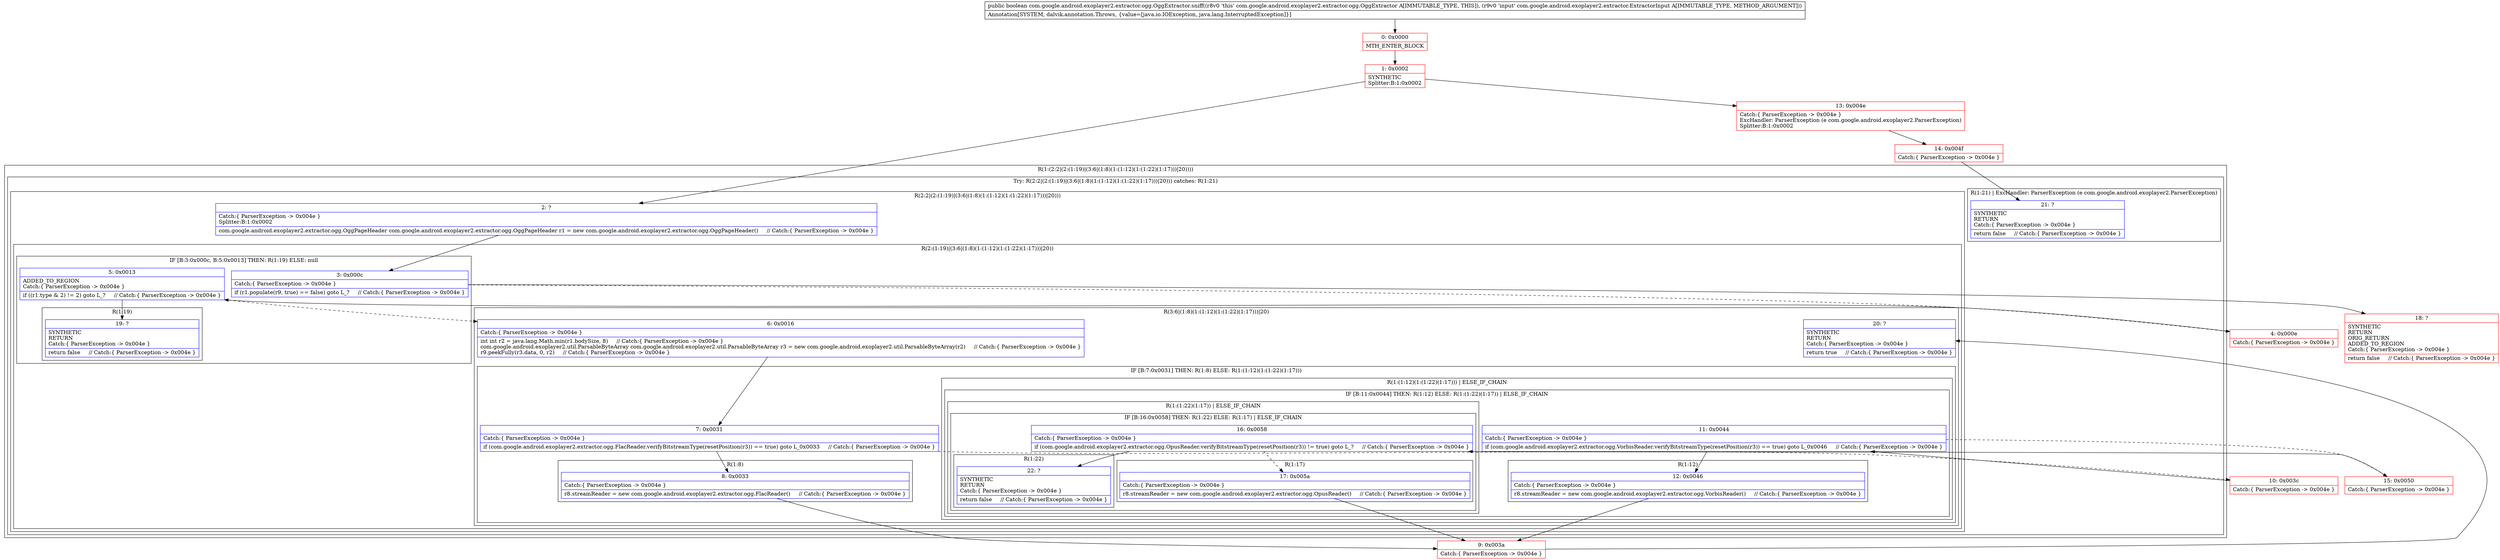 digraph "CFG forcom.google.android.exoplayer2.extractor.ogg.OggExtractor.sniff(Lcom\/google\/android\/exoplayer2\/extractor\/ExtractorInput;)Z" {
subgraph cluster_Region_412936219 {
label = "R(1:(2:2|(2:(1:19)|(3:6|(1:8)(1:(1:12)(1:(1:22)(1:17)))|20))))";
node [shape=record,color=blue];
subgraph cluster_TryCatchRegion_1118033470 {
label = "Try: R(2:2|(2:(1:19)|(3:6|(1:8)(1:(1:12)(1:(1:22)(1:17)))|20))) catches: R(1:21)";
node [shape=record,color=blue];
subgraph cluster_Region_885319664 {
label = "R(2:2|(2:(1:19)|(3:6|(1:8)(1:(1:12)(1:(1:22)(1:17)))|20)))";
node [shape=record,color=blue];
Node_2 [shape=record,label="{2\:\ ?|Catch:\{ ParserException \-\> 0x004e \}\lSplitter:B:1:0x0002\l|com.google.android.exoplayer2.extractor.ogg.OggPageHeader com.google.android.exoplayer2.extractor.ogg.OggPageHeader r1 = new com.google.android.exoplayer2.extractor.ogg.OggPageHeader()     \/\/ Catch:\{ ParserException \-\> 0x004e \}\l}"];
subgraph cluster_Region_1244701858 {
label = "R(2:(1:19)|(3:6|(1:8)(1:(1:12)(1:(1:22)(1:17)))|20))";
node [shape=record,color=blue];
subgraph cluster_IfRegion_1974891251 {
label = "IF [B:3:0x000c, B:5:0x0013] THEN: R(1:19) ELSE: null";
node [shape=record,color=blue];
Node_3 [shape=record,label="{3\:\ 0x000c|Catch:\{ ParserException \-\> 0x004e \}\l|if (r1.populate(r9, true) == false) goto L_?     \/\/ Catch:\{ ParserException \-\> 0x004e \}\l}"];
Node_5 [shape=record,label="{5\:\ 0x0013|ADDED_TO_REGION\lCatch:\{ ParserException \-\> 0x004e \}\l|if ((r1.type & 2) != 2) goto L_?     \/\/ Catch:\{ ParserException \-\> 0x004e \}\l}"];
subgraph cluster_Region_2125139425 {
label = "R(1:19)";
node [shape=record,color=blue];
Node_19 [shape=record,label="{19\:\ ?|SYNTHETIC\lRETURN\lCatch:\{ ParserException \-\> 0x004e \}\l|return false     \/\/ Catch:\{ ParserException \-\> 0x004e \}\l}"];
}
}
subgraph cluster_Region_948937856 {
label = "R(3:6|(1:8)(1:(1:12)(1:(1:22)(1:17)))|20)";
node [shape=record,color=blue];
Node_6 [shape=record,label="{6\:\ 0x0016|Catch:\{ ParserException \-\> 0x004e \}\l|int int r2 = java.lang.Math.min(r1.bodySize, 8)     \/\/ Catch:\{ ParserException \-\> 0x004e \}\lcom.google.android.exoplayer2.util.ParsableByteArray com.google.android.exoplayer2.util.ParsableByteArray r3 = new com.google.android.exoplayer2.util.ParsableByteArray(r2)     \/\/ Catch:\{ ParserException \-\> 0x004e \}\lr9.peekFully(r3.data, 0, r2)     \/\/ Catch:\{ ParserException \-\> 0x004e \}\l}"];
subgraph cluster_IfRegion_675558526 {
label = "IF [B:7:0x0031] THEN: R(1:8) ELSE: R(1:(1:12)(1:(1:22)(1:17)))";
node [shape=record,color=blue];
Node_7 [shape=record,label="{7\:\ 0x0031|Catch:\{ ParserException \-\> 0x004e \}\l|if (com.google.android.exoplayer2.extractor.ogg.FlacReader.verifyBitstreamType(resetPosition(r3)) == true) goto L_0x0033     \/\/ Catch:\{ ParserException \-\> 0x004e \}\l}"];
subgraph cluster_Region_25751071 {
label = "R(1:8)";
node [shape=record,color=blue];
Node_8 [shape=record,label="{8\:\ 0x0033|Catch:\{ ParserException \-\> 0x004e \}\l|r8.streamReader = new com.google.android.exoplayer2.extractor.ogg.FlacReader()     \/\/ Catch:\{ ParserException \-\> 0x004e \}\l}"];
}
subgraph cluster_Region_1573308982 {
label = "R(1:(1:12)(1:(1:22)(1:17))) | ELSE_IF_CHAIN\l";
node [shape=record,color=blue];
subgraph cluster_IfRegion_1001176545 {
label = "IF [B:11:0x0044] THEN: R(1:12) ELSE: R(1:(1:22)(1:17)) | ELSE_IF_CHAIN\l";
node [shape=record,color=blue];
Node_11 [shape=record,label="{11\:\ 0x0044|Catch:\{ ParserException \-\> 0x004e \}\l|if (com.google.android.exoplayer2.extractor.ogg.VorbisReader.verifyBitstreamType(resetPosition(r3)) == true) goto L_0x0046     \/\/ Catch:\{ ParserException \-\> 0x004e \}\l}"];
subgraph cluster_Region_303853720 {
label = "R(1:12)";
node [shape=record,color=blue];
Node_12 [shape=record,label="{12\:\ 0x0046|Catch:\{ ParserException \-\> 0x004e \}\l|r8.streamReader = new com.google.android.exoplayer2.extractor.ogg.VorbisReader()     \/\/ Catch:\{ ParserException \-\> 0x004e \}\l}"];
}
subgraph cluster_Region_889107263 {
label = "R(1:(1:22)(1:17)) | ELSE_IF_CHAIN\l";
node [shape=record,color=blue];
subgraph cluster_IfRegion_2102092173 {
label = "IF [B:16:0x0058] THEN: R(1:22) ELSE: R(1:17) | ELSE_IF_CHAIN\l";
node [shape=record,color=blue];
Node_16 [shape=record,label="{16\:\ 0x0058|Catch:\{ ParserException \-\> 0x004e \}\l|if (com.google.android.exoplayer2.extractor.ogg.OpusReader.verifyBitstreamType(resetPosition(r3)) != true) goto L_?     \/\/ Catch:\{ ParserException \-\> 0x004e \}\l}"];
subgraph cluster_Region_1925209001 {
label = "R(1:22)";
node [shape=record,color=blue];
Node_22 [shape=record,label="{22\:\ ?|SYNTHETIC\lRETURN\lCatch:\{ ParserException \-\> 0x004e \}\l|return false     \/\/ Catch:\{ ParserException \-\> 0x004e \}\l}"];
}
subgraph cluster_Region_431794365 {
label = "R(1:17)";
node [shape=record,color=blue];
Node_17 [shape=record,label="{17\:\ 0x005a|Catch:\{ ParserException \-\> 0x004e \}\l|r8.streamReader = new com.google.android.exoplayer2.extractor.ogg.OpusReader()     \/\/ Catch:\{ ParserException \-\> 0x004e \}\l}"];
}
}
}
}
}
}
Node_20 [shape=record,label="{20\:\ ?|SYNTHETIC\lRETURN\lCatch:\{ ParserException \-\> 0x004e \}\l|return true     \/\/ Catch:\{ ParserException \-\> 0x004e \}\l}"];
}
}
}
subgraph cluster_Region_1758823330 {
label = "R(1:21) | ExcHandler: ParserException (e com.google.android.exoplayer2.ParserException)\l";
node [shape=record,color=blue];
Node_21 [shape=record,label="{21\:\ ?|SYNTHETIC\lRETURN\lCatch:\{ ParserException \-\> 0x004e \}\l|return false     \/\/ Catch:\{ ParserException \-\> 0x004e \}\l}"];
}
}
}
subgraph cluster_Region_1758823330 {
label = "R(1:21) | ExcHandler: ParserException (e com.google.android.exoplayer2.ParserException)\l";
node [shape=record,color=blue];
Node_21 [shape=record,label="{21\:\ ?|SYNTHETIC\lRETURN\lCatch:\{ ParserException \-\> 0x004e \}\l|return false     \/\/ Catch:\{ ParserException \-\> 0x004e \}\l}"];
}
Node_0 [shape=record,color=red,label="{0\:\ 0x0000|MTH_ENTER_BLOCK\l}"];
Node_1 [shape=record,color=red,label="{1\:\ 0x0002|SYNTHETIC\lSplitter:B:1:0x0002\l}"];
Node_4 [shape=record,color=red,label="{4\:\ 0x000e|Catch:\{ ParserException \-\> 0x004e \}\l}"];
Node_9 [shape=record,color=red,label="{9\:\ 0x003a|Catch:\{ ParserException \-\> 0x004e \}\l}"];
Node_10 [shape=record,color=red,label="{10\:\ 0x003c|Catch:\{ ParserException \-\> 0x004e \}\l}"];
Node_13 [shape=record,color=red,label="{13\:\ 0x004e|Catch:\{ ParserException \-\> 0x004e \}\lExcHandler: ParserException (e com.google.android.exoplayer2.ParserException)\lSplitter:B:1:0x0002\l}"];
Node_14 [shape=record,color=red,label="{14\:\ 0x004f|Catch:\{ ParserException \-\> 0x004e \}\l}"];
Node_15 [shape=record,color=red,label="{15\:\ 0x0050|Catch:\{ ParserException \-\> 0x004e \}\l}"];
Node_18 [shape=record,color=red,label="{18\:\ ?|SYNTHETIC\lRETURN\lORIG_RETURN\lADDED_TO_REGION\lCatch:\{ ParserException \-\> 0x004e \}\l|return false     \/\/ Catch:\{ ParserException \-\> 0x004e \}\l}"];
MethodNode[shape=record,label="{public boolean com.google.android.exoplayer2.extractor.ogg.OggExtractor.sniff((r8v0 'this' com.google.android.exoplayer2.extractor.ogg.OggExtractor A[IMMUTABLE_TYPE, THIS]), (r9v0 'input' com.google.android.exoplayer2.extractor.ExtractorInput A[IMMUTABLE_TYPE, METHOD_ARGUMENT]))  | Annotation[SYSTEM, dalvik.annotation.Throws, \{value=[java.io.IOException, java.lang.InterruptedException]\}]\l}"];
MethodNode -> Node_0;
Node_2 -> Node_3;
Node_3 -> Node_4[style=dashed];
Node_3 -> Node_18;
Node_5 -> Node_6[style=dashed];
Node_5 -> Node_19;
Node_6 -> Node_7;
Node_7 -> Node_8;
Node_7 -> Node_10[style=dashed];
Node_8 -> Node_9;
Node_11 -> Node_12;
Node_11 -> Node_15[style=dashed];
Node_12 -> Node_9;
Node_16 -> Node_17[style=dashed];
Node_16 -> Node_22;
Node_17 -> Node_9;
Node_0 -> Node_1;
Node_1 -> Node_2;
Node_1 -> Node_13;
Node_4 -> Node_5;
Node_9 -> Node_20;
Node_10 -> Node_11;
Node_13 -> Node_14;
Node_14 -> Node_21;
Node_15 -> Node_16;
}

